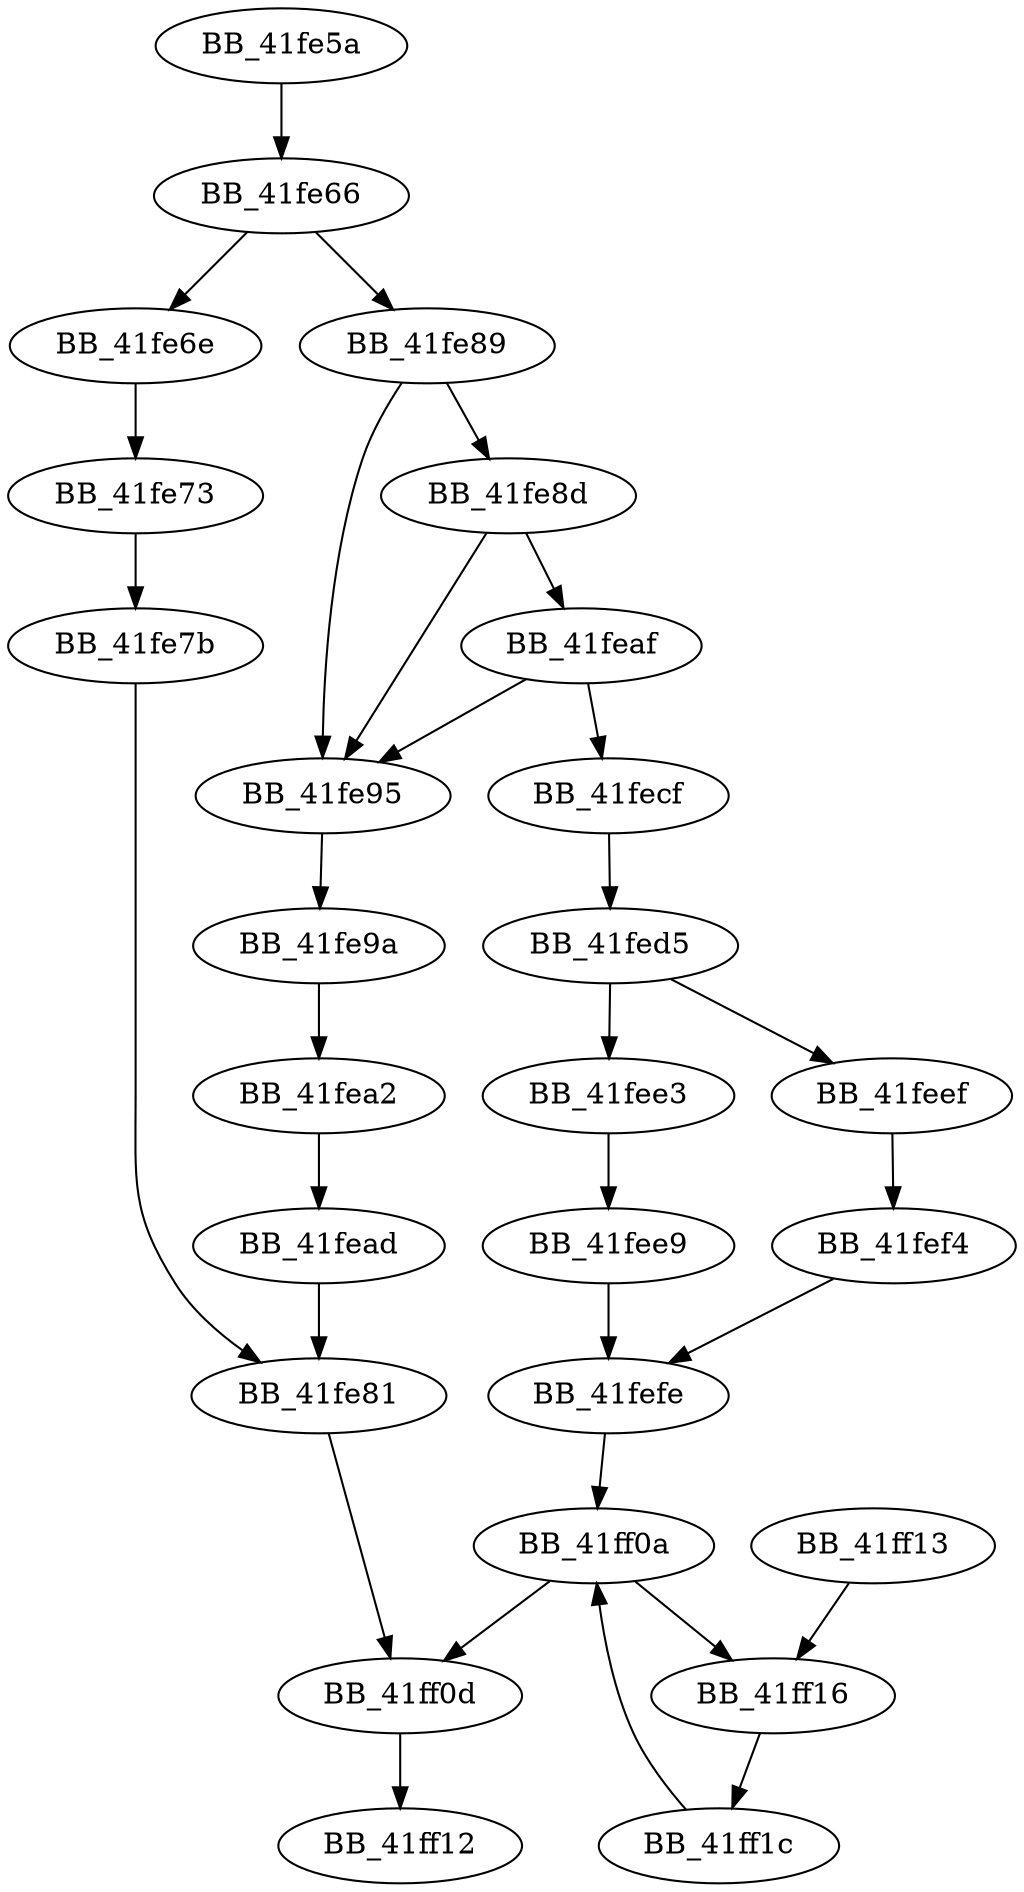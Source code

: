 DiGraph __close{
BB_41fe5a->BB_41fe66
BB_41fe66->BB_41fe6e
BB_41fe66->BB_41fe89
BB_41fe6e->BB_41fe73
BB_41fe73->BB_41fe7b
BB_41fe7b->BB_41fe81
BB_41fe81->BB_41ff0d
BB_41fe89->BB_41fe8d
BB_41fe89->BB_41fe95
BB_41fe8d->BB_41fe95
BB_41fe8d->BB_41feaf
BB_41fe95->BB_41fe9a
BB_41fe9a->BB_41fea2
BB_41fea2->BB_41fead
BB_41fead->BB_41fe81
BB_41feaf->BB_41fe95
BB_41feaf->BB_41fecf
BB_41fecf->BB_41fed5
BB_41fed5->BB_41fee3
BB_41fed5->BB_41feef
BB_41fee3->BB_41fee9
BB_41fee9->BB_41fefe
BB_41feef->BB_41fef4
BB_41fef4->BB_41fefe
BB_41fefe->BB_41ff0a
BB_41ff0a->BB_41ff0d
BB_41ff0a->BB_41ff16
BB_41ff0d->BB_41ff12
BB_41ff13->BB_41ff16
BB_41ff16->BB_41ff1c
BB_41ff1c->BB_41ff0a
}
